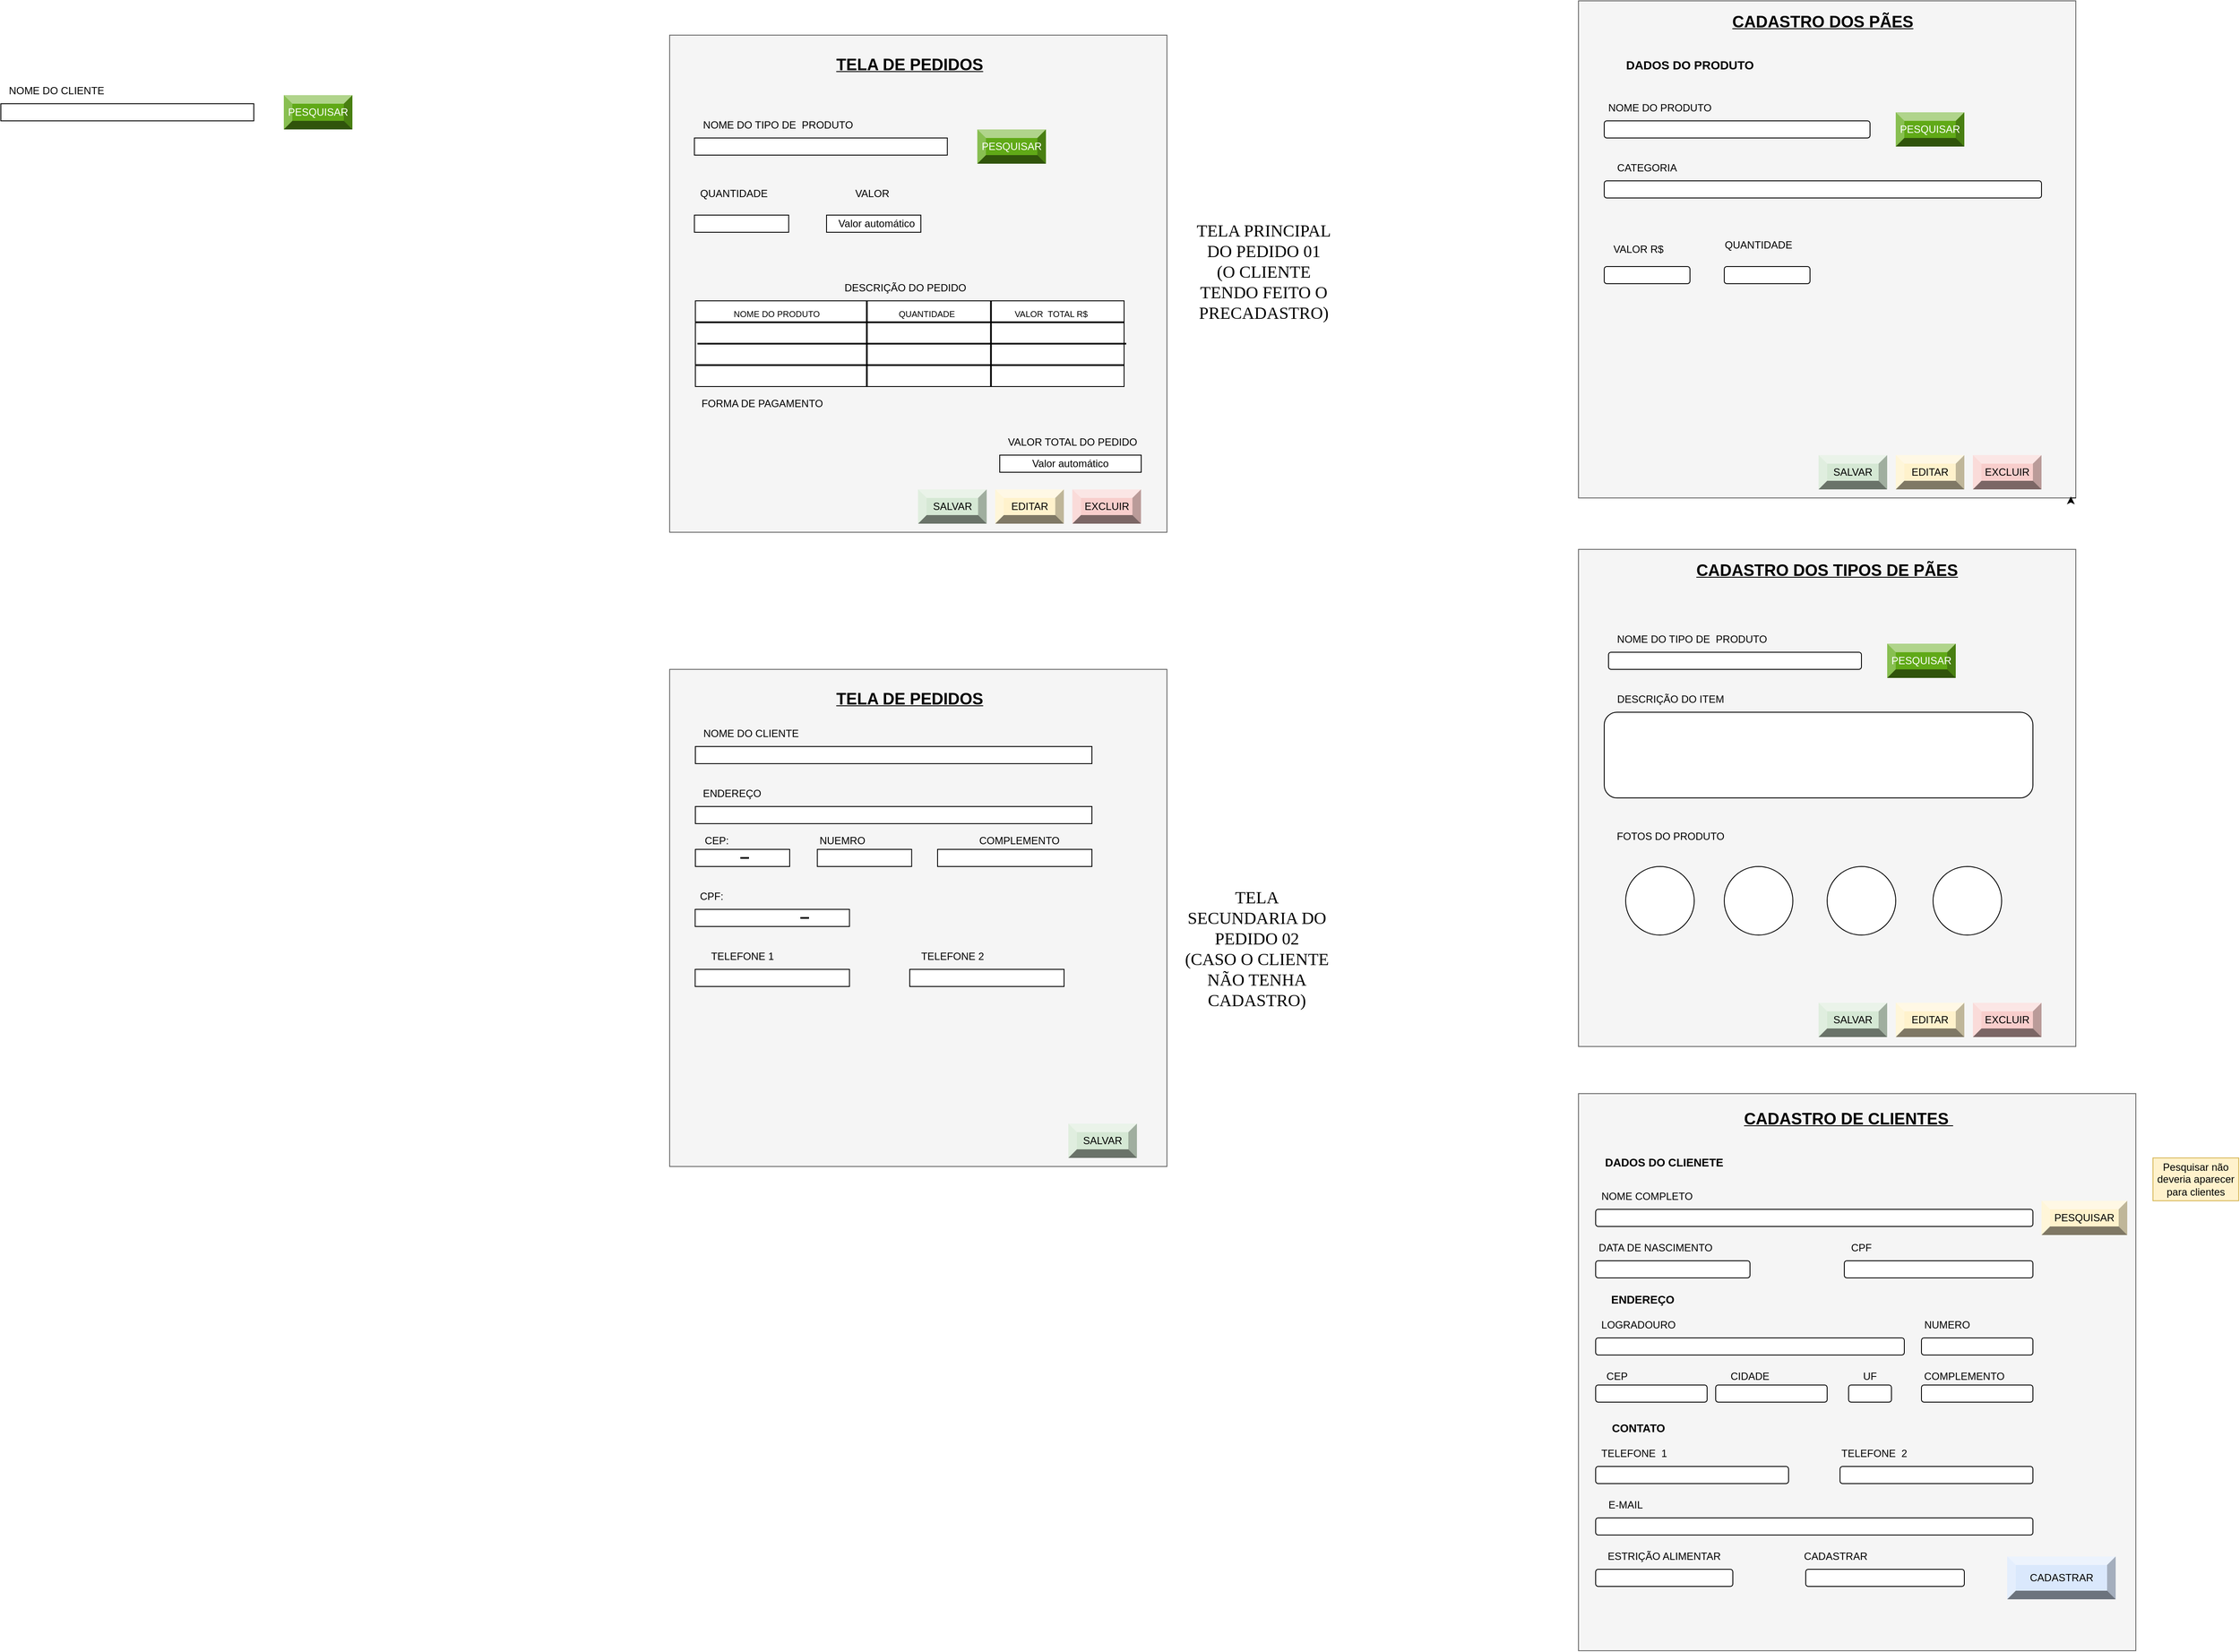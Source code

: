 <mxfile version="21.7.2" type="github">
  <diagram name="Página-1" id="vhzFF3WJnwFL6X2i2Ius">
    <mxGraphModel dx="4274" dy="1138" grid="1" gridSize="10" guides="1" tooltips="1" connect="1" arrows="1" fold="1" page="1" pageScale="1" pageWidth="827" pageHeight="1169" math="0" shadow="0">
      <root>
        <mxCell id="0" />
        <mxCell id="1" parent="0" />
        <mxCell id="oiIjnjoe4jB1COE6UItx-1" value="" style="whiteSpace=wrap;html=1;aspect=fixed;fillColor=#f5f5f5;fontColor=#333333;strokeColor=#666666;" parent="1" vertex="1">
          <mxGeometry width="580" height="580" as="geometry" />
        </mxCell>
        <mxCell id="oiIjnjoe4jB1COE6UItx-2" value="CADASTRO DOS PÃES" style="text;html=1;strokeColor=none;fillColor=none;align=center;verticalAlign=middle;whiteSpace=wrap;rounded=0;fontStyle=5;fontSize=19;" parent="1" vertex="1">
          <mxGeometry x="150" y="10" width="270" height="30" as="geometry" />
        </mxCell>
        <mxCell id="oiIjnjoe4jB1COE6UItx-3" value="DADOS DO PRODUTO" style="text;html=1;strokeColor=none;fillColor=none;align=center;verticalAlign=middle;whiteSpace=wrap;rounded=0;fontStyle=1;fontSize=14;" parent="1" vertex="1">
          <mxGeometry x="50" y="60" width="160" height="30" as="geometry" />
        </mxCell>
        <mxCell id="oiIjnjoe4jB1COE6UItx-4" value="NOME DO PRODUTO" style="text;html=1;strokeColor=none;fillColor=none;align=center;verticalAlign=middle;whiteSpace=wrap;rounded=0;" parent="1" vertex="1">
          <mxGeometry x="30" y="110" width="130" height="30" as="geometry" />
        </mxCell>
        <mxCell id="oiIjnjoe4jB1COE6UItx-5" value="" style="rounded=1;whiteSpace=wrap;html=1;" parent="1" vertex="1">
          <mxGeometry x="30" y="140" width="310" height="20" as="geometry" />
        </mxCell>
        <mxCell id="oiIjnjoe4jB1COE6UItx-10" value="CATEGORIA" style="text;html=1;strokeColor=none;fillColor=none;align=center;verticalAlign=middle;whiteSpace=wrap;rounded=0;" parent="1" vertex="1">
          <mxGeometry x="30" y="180" width="100" height="30" as="geometry" />
        </mxCell>
        <mxCell id="oiIjnjoe4jB1COE6UItx-11" value="" style="rounded=1;whiteSpace=wrap;html=1;" parent="1" vertex="1">
          <mxGeometry x="30" y="210" width="510" height="20" as="geometry" />
        </mxCell>
        <mxCell id="oiIjnjoe4jB1COE6UItx-17" value="EXCLUIR" style="labelPosition=center;verticalLabelPosition=middle;align=center;html=1;shape=mxgraph.basic.shaded_button;dx=10;fillColor=#f8cecc;strokeColor=#b85450;whiteSpace=wrap;" parent="1" vertex="1">
          <mxGeometry x="460" y="530" width="80" height="40" as="geometry" />
        </mxCell>
        <mxCell id="oiIjnjoe4jB1COE6UItx-18" value="VALOR R$" style="text;html=1;strokeColor=none;fillColor=none;align=center;verticalAlign=middle;whiteSpace=wrap;rounded=0;" parent="1" vertex="1">
          <mxGeometry x="35" y="275" width="70" height="30" as="geometry" />
        </mxCell>
        <mxCell id="oiIjnjoe4jB1COE6UItx-19" value="" style="rounded=1;whiteSpace=wrap;html=1;" parent="1" vertex="1">
          <mxGeometry x="30" y="310" width="100" height="20" as="geometry" />
        </mxCell>
        <mxCell id="oiIjnjoe4jB1COE6UItx-20" value="QUANTIDADE" style="text;html=1;strokeColor=none;fillColor=none;align=center;verticalAlign=middle;whiteSpace=wrap;rounded=0;" parent="1" vertex="1">
          <mxGeometry x="180" y="270" width="60" height="30" as="geometry" />
        </mxCell>
        <mxCell id="oiIjnjoe4jB1COE6UItx-21" value="" style="rounded=1;whiteSpace=wrap;html=1;" parent="1" vertex="1">
          <mxGeometry x="170" y="310" width="100" height="20" as="geometry" />
        </mxCell>
        <mxCell id="oiIjnjoe4jB1COE6UItx-22" value="EDITAR" style="labelPosition=center;verticalLabelPosition=middle;align=center;html=1;shape=mxgraph.basic.shaded_button;dx=10;fillColor=#fff2cc;strokeColor=#d6b656;whiteSpace=wrap;" parent="1" vertex="1">
          <mxGeometry x="370" y="530" width="80" height="40" as="geometry" />
        </mxCell>
        <mxCell id="oiIjnjoe4jB1COE6UItx-23" value="SALVAR" style="labelPosition=center;verticalLabelPosition=middle;align=center;html=1;shape=mxgraph.basic.shaded_button;dx=10;fillColor=#d5e8d4;strokeColor=#82b366;whiteSpace=wrap;" parent="1" vertex="1">
          <mxGeometry x="280" y="530" width="80" height="40" as="geometry" />
        </mxCell>
        <mxCell id="oiIjnjoe4jB1COE6UItx-24" style="edgeStyle=orthogonalEdgeStyle;rounded=0;orthogonalLoop=1;jettySize=auto;html=1;exitX=1;exitY=1;exitDx=0;exitDy=0;entryX=0.99;entryY=0.997;entryDx=0;entryDy=0;entryPerimeter=0;" parent="1" source="oiIjnjoe4jB1COE6UItx-1" target="oiIjnjoe4jB1COE6UItx-1" edge="1">
          <mxGeometry relative="1" as="geometry" />
        </mxCell>
        <mxCell id="U2kCYm-Y_Qdvc8giH2do-2" value="PESQUISAR" style="labelPosition=center;verticalLabelPosition=middle;align=center;html=1;shape=mxgraph.basic.shaded_button;dx=10;fillColor=#60a917;strokeColor=#2D7600;whiteSpace=wrap;fontColor=#ffffff;" parent="1" vertex="1">
          <mxGeometry x="370" y="130" width="80" height="40" as="geometry" />
        </mxCell>
        <mxCell id="U2kCYm-Y_Qdvc8giH2do-3" value="" style="whiteSpace=wrap;html=1;aspect=fixed;fillColor=#f5f5f5;fontColor=#333333;strokeColor=#666666;" parent="1" vertex="1">
          <mxGeometry y="640" width="580" height="580" as="geometry" />
        </mxCell>
        <mxCell id="U2kCYm-Y_Qdvc8giH2do-4" value="CADASTRO DOS TIPOS DE PÃES" style="text;html=1;strokeColor=none;fillColor=none;align=center;verticalAlign=middle;whiteSpace=wrap;rounded=0;fontStyle=5;fontSize=19;" parent="1" vertex="1">
          <mxGeometry x="130" y="650" width="320" height="30" as="geometry" />
        </mxCell>
        <mxCell id="U2kCYm-Y_Qdvc8giH2do-5" value="NOME DO TIPO DE&amp;nbsp; PRODUTO" style="text;html=1;strokeColor=none;fillColor=none;align=center;verticalAlign=middle;whiteSpace=wrap;rounded=0;" parent="1" vertex="1">
          <mxGeometry x="35" y="730" width="195" height="30" as="geometry" />
        </mxCell>
        <mxCell id="U2kCYm-Y_Qdvc8giH2do-6" value="" style="rounded=1;whiteSpace=wrap;html=1;" parent="1" vertex="1">
          <mxGeometry x="35" y="760" width="295" height="20" as="geometry" />
        </mxCell>
        <mxCell id="U2kCYm-Y_Qdvc8giH2do-7" value="DESCRIÇÃO DO ITEM" style="text;html=1;strokeColor=none;fillColor=none;align=center;verticalAlign=middle;whiteSpace=wrap;rounded=0;" parent="1" vertex="1">
          <mxGeometry x="35" y="800" width="145" height="30" as="geometry" />
        </mxCell>
        <mxCell id="U2kCYm-Y_Qdvc8giH2do-8" value="" style="rounded=1;whiteSpace=wrap;html=1;" parent="1" vertex="1">
          <mxGeometry x="30" y="830" width="500" height="100" as="geometry" />
        </mxCell>
        <mxCell id="U2kCYm-Y_Qdvc8giH2do-9" value="FOTOS DO PRODUTO" style="text;html=1;strokeColor=none;fillColor=none;align=center;verticalAlign=middle;whiteSpace=wrap;rounded=0;" parent="1" vertex="1">
          <mxGeometry x="35" y="960" width="145" height="30" as="geometry" />
        </mxCell>
        <mxCell id="U2kCYm-Y_Qdvc8giH2do-10" value="" style="ellipse;whiteSpace=wrap;html=1;aspect=fixed;" parent="1" vertex="1">
          <mxGeometry x="55" y="1010" width="80" height="80" as="geometry" />
        </mxCell>
        <mxCell id="U2kCYm-Y_Qdvc8giH2do-11" value="" style="ellipse;whiteSpace=wrap;html=1;aspect=fixed;" parent="1" vertex="1">
          <mxGeometry x="170" y="1010" width="80" height="80" as="geometry" />
        </mxCell>
        <mxCell id="U2kCYm-Y_Qdvc8giH2do-12" value="" style="ellipse;whiteSpace=wrap;html=1;aspect=fixed;" parent="1" vertex="1">
          <mxGeometry x="290" y="1010" width="80" height="80" as="geometry" />
        </mxCell>
        <mxCell id="U2kCYm-Y_Qdvc8giH2do-13" value="" style="ellipse;whiteSpace=wrap;html=1;aspect=fixed;" parent="1" vertex="1">
          <mxGeometry x="413.5" y="1010" width="80" height="80" as="geometry" />
        </mxCell>
        <mxCell id="U2kCYm-Y_Qdvc8giH2do-14" value="SALVAR" style="labelPosition=center;verticalLabelPosition=middle;align=center;html=1;shape=mxgraph.basic.shaded_button;dx=10;fillColor=#d5e8d4;strokeColor=#82b366;whiteSpace=wrap;" parent="1" vertex="1">
          <mxGeometry x="280" y="1169" width="80" height="40" as="geometry" />
        </mxCell>
        <mxCell id="U2kCYm-Y_Qdvc8giH2do-15" value="EDITAR" style="labelPosition=center;verticalLabelPosition=middle;align=center;html=1;shape=mxgraph.basic.shaded_button;dx=10;fillColor=#fff2cc;strokeColor=#d6b656;whiteSpace=wrap;" parent="1" vertex="1">
          <mxGeometry x="370" y="1169" width="80" height="40" as="geometry" />
        </mxCell>
        <mxCell id="U2kCYm-Y_Qdvc8giH2do-16" value="EXCLUIR" style="labelPosition=center;verticalLabelPosition=middle;align=center;html=1;shape=mxgraph.basic.shaded_button;dx=10;fillColor=#f8cecc;strokeColor=#b85450;whiteSpace=wrap;" parent="1" vertex="1">
          <mxGeometry x="460" y="1169" width="80" height="40" as="geometry" />
        </mxCell>
        <mxCell id="BkJWETm3DvNP4LqYi8ri-1" value="PESQUISAR" style="labelPosition=center;verticalLabelPosition=middle;align=center;html=1;shape=mxgraph.basic.shaded_button;dx=10;fillColor=#60a917;strokeColor=#2D7600;whiteSpace=wrap;fontColor=#ffffff;" parent="1" vertex="1">
          <mxGeometry x="360" y="750" width="80" height="40" as="geometry" />
        </mxCell>
        <mxCell id="9osInXyy-S7T4AAbR_Op-1" value="" style="whiteSpace=wrap;html=1;aspect=fixed;fillColor=#f5f5f5;strokeColor=#666666;fontColor=#333333;" parent="1" vertex="1">
          <mxGeometry y="1275" width="650" height="650" as="geometry" />
        </mxCell>
        <mxCell id="9osInXyy-S7T4AAbR_Op-2" value="CADASTRO DE CLIENTES&amp;nbsp;" style="text;html=1;strokeColor=none;fillColor=none;align=center;verticalAlign=middle;whiteSpace=wrap;rounded=0;fontStyle=5;fontSize=19;" parent="1" vertex="1">
          <mxGeometry x="180" y="1290" width="270" height="30" as="geometry" />
        </mxCell>
        <mxCell id="9osInXyy-S7T4AAbR_Op-3" value="DADOS DO CLIENETE" style="text;html=1;strokeColor=none;fillColor=none;align=center;verticalAlign=middle;whiteSpace=wrap;rounded=0;fontSize=13;fontStyle=1" parent="1" vertex="1">
          <mxGeometry x="30" y="1340" width="140" height="30" as="geometry" />
        </mxCell>
        <mxCell id="9osInXyy-S7T4AAbR_Op-4" value="NOME COMPLETO" style="text;html=1;strokeColor=none;fillColor=none;align=center;verticalAlign=middle;whiteSpace=wrap;rounded=0;" parent="1" vertex="1">
          <mxGeometry x="10" y="1380" width="140" height="30" as="geometry" />
        </mxCell>
        <mxCell id="9osInXyy-S7T4AAbR_Op-5" value="" style="rounded=1;whiteSpace=wrap;html=1;" parent="1" vertex="1">
          <mxGeometry x="20" y="1410" width="510" height="20" as="geometry" />
        </mxCell>
        <mxCell id="9osInXyy-S7T4AAbR_Op-6" value="DATA DE NASCIMENTO" style="text;html=1;strokeColor=none;fillColor=none;align=center;verticalAlign=middle;whiteSpace=wrap;rounded=0;" parent="1" vertex="1">
          <mxGeometry x="20" y="1440" width="140" height="30" as="geometry" />
        </mxCell>
        <mxCell id="9osInXyy-S7T4AAbR_Op-7" value="" style="rounded=1;whiteSpace=wrap;html=1;" parent="1" vertex="1">
          <mxGeometry x="20" y="1470" width="180" height="20" as="geometry" />
        </mxCell>
        <mxCell id="9osInXyy-S7T4AAbR_Op-8" value="CPF" style="text;html=1;strokeColor=none;fillColor=none;align=center;verticalAlign=middle;whiteSpace=wrap;rounded=0;" parent="1" vertex="1">
          <mxGeometry x="300" y="1440" width="60" height="30" as="geometry" />
        </mxCell>
        <mxCell id="9osInXyy-S7T4AAbR_Op-9" value="" style="rounded=1;whiteSpace=wrap;html=1;" parent="1" vertex="1">
          <mxGeometry x="310" y="1470" width="220" height="20" as="geometry" />
        </mxCell>
        <mxCell id="9osInXyy-S7T4AAbR_Op-10" value="ENDEREÇO" style="text;html=1;strokeColor=none;fillColor=none;align=center;verticalAlign=middle;whiteSpace=wrap;rounded=0;fontSize=13;fontStyle=1" parent="1" vertex="1">
          <mxGeometry x="20" y="1500" width="110" height="30" as="geometry" />
        </mxCell>
        <mxCell id="9osInXyy-S7T4AAbR_Op-11" value="LOGRADOURO" style="text;html=1;strokeColor=none;fillColor=none;align=center;verticalAlign=middle;whiteSpace=wrap;rounded=0;" parent="1" vertex="1">
          <mxGeometry x="40" y="1530" width="60" height="30" as="geometry" />
        </mxCell>
        <mxCell id="9osInXyy-S7T4AAbR_Op-12" value="" style="rounded=1;whiteSpace=wrap;html=1;" parent="1" vertex="1">
          <mxGeometry x="20" y="1560" width="360" height="20" as="geometry" />
        </mxCell>
        <mxCell id="9osInXyy-S7T4AAbR_Op-13" value="NUMERO" style="text;html=1;strokeColor=none;fillColor=none;align=center;verticalAlign=middle;whiteSpace=wrap;rounded=0;" parent="1" vertex="1">
          <mxGeometry x="400" y="1530" width="60" height="30" as="geometry" />
        </mxCell>
        <mxCell id="9osInXyy-S7T4AAbR_Op-14" value="" style="rounded=1;whiteSpace=wrap;html=1;" parent="1" vertex="1">
          <mxGeometry x="400" y="1560" width="130" height="20" as="geometry" />
        </mxCell>
        <mxCell id="9osInXyy-S7T4AAbR_Op-15" value="CEP" style="text;html=1;strokeColor=none;fillColor=none;align=center;verticalAlign=middle;whiteSpace=wrap;rounded=0;" parent="1" vertex="1">
          <mxGeometry x="15" y="1590" width="60" height="30" as="geometry" />
        </mxCell>
        <mxCell id="9osInXyy-S7T4AAbR_Op-16" value="" style="rounded=1;whiteSpace=wrap;html=1;" parent="1" vertex="1">
          <mxGeometry x="20" y="1615" width="130" height="20" as="geometry" />
        </mxCell>
        <mxCell id="9osInXyy-S7T4AAbR_Op-17" value="CIDADE" style="text;html=1;strokeColor=none;fillColor=none;align=center;verticalAlign=middle;whiteSpace=wrap;rounded=0;" parent="1" vertex="1">
          <mxGeometry x="170" y="1590" width="60" height="30" as="geometry" />
        </mxCell>
        <mxCell id="9osInXyy-S7T4AAbR_Op-18" value="" style="rounded=1;whiteSpace=wrap;html=1;" parent="1" vertex="1">
          <mxGeometry x="160" y="1615" width="130" height="20" as="geometry" />
        </mxCell>
        <mxCell id="9osInXyy-S7T4AAbR_Op-19" value="UF" style="text;html=1;strokeColor=none;fillColor=none;align=center;verticalAlign=middle;whiteSpace=wrap;rounded=0;" parent="1" vertex="1">
          <mxGeometry x="310" y="1590" width="60" height="30" as="geometry" />
        </mxCell>
        <mxCell id="9osInXyy-S7T4AAbR_Op-20" value="" style="rounded=1;whiteSpace=wrap;html=1;" parent="1" vertex="1">
          <mxGeometry x="315" y="1615" width="50" height="20" as="geometry" />
        </mxCell>
        <mxCell id="9osInXyy-S7T4AAbR_Op-21" value="COMPLEMENTO" style="text;html=1;strokeColor=none;fillColor=none;align=center;verticalAlign=middle;whiteSpace=wrap;rounded=0;" parent="1" vertex="1">
          <mxGeometry x="420" y="1590" width="60" height="30" as="geometry" />
        </mxCell>
        <mxCell id="9osInXyy-S7T4AAbR_Op-22" value="" style="rounded=1;whiteSpace=wrap;html=1;" parent="1" vertex="1">
          <mxGeometry x="400" y="1615" width="130" height="20" as="geometry" />
        </mxCell>
        <mxCell id="9osInXyy-S7T4AAbR_Op-23" value="CONTATO" style="text;html=1;strokeColor=none;fillColor=none;align=center;verticalAlign=middle;whiteSpace=wrap;rounded=0;fontSize=13;fontStyle=1" parent="1" vertex="1">
          <mxGeometry x="15" y="1650" width="110" height="30" as="geometry" />
        </mxCell>
        <mxCell id="9osInXyy-S7T4AAbR_Op-24" value="TELEFONE&amp;nbsp; 1" style="text;html=1;strokeColor=none;fillColor=none;align=center;verticalAlign=middle;whiteSpace=wrap;rounded=0;" parent="1" vertex="1">
          <mxGeometry x="25" y="1680" width="80" height="30" as="geometry" />
        </mxCell>
        <mxCell id="9osInXyy-S7T4AAbR_Op-25" value="" style="rounded=1;whiteSpace=wrap;html=1;" parent="1" vertex="1">
          <mxGeometry x="20" y="1710" width="225" height="20" as="geometry" />
        </mxCell>
        <mxCell id="9osInXyy-S7T4AAbR_Op-26" value="E-MAIL" style="text;html=1;strokeColor=none;fillColor=none;align=center;verticalAlign=middle;whiteSpace=wrap;rounded=0;" parent="1" vertex="1">
          <mxGeometry x="25" y="1740" width="60" height="30" as="geometry" />
        </mxCell>
        <mxCell id="9osInXyy-S7T4AAbR_Op-27" value="" style="rounded=1;whiteSpace=wrap;html=1;" parent="1" vertex="1">
          <mxGeometry x="20" y="1770" width="510" height="20" as="geometry" />
        </mxCell>
        <mxCell id="9osInXyy-S7T4AAbR_Op-28" value="TELEFONE&amp;nbsp; 2" style="text;html=1;strokeColor=none;fillColor=none;align=center;verticalAlign=middle;whiteSpace=wrap;rounded=0;" parent="1" vertex="1">
          <mxGeometry x="305" y="1680" width="80" height="30" as="geometry" />
        </mxCell>
        <mxCell id="9osInXyy-S7T4AAbR_Op-29" value="" style="rounded=1;whiteSpace=wrap;html=1;" parent="1" vertex="1">
          <mxGeometry x="305" y="1710" width="225" height="20" as="geometry" />
        </mxCell>
        <mxCell id="9osInXyy-S7T4AAbR_Op-30" value="ESTRIÇÃO ALIMENTAR" style="text;html=1;strokeColor=none;fillColor=none;align=center;verticalAlign=middle;whiteSpace=wrap;rounded=0;" parent="1" vertex="1">
          <mxGeometry x="25" y="1800" width="150" height="30" as="geometry" />
        </mxCell>
        <mxCell id="9osInXyy-S7T4AAbR_Op-31" value="" style="rounded=1;whiteSpace=wrap;html=1;" parent="1" vertex="1">
          <mxGeometry x="20" y="1830" width="160" height="20" as="geometry" />
        </mxCell>
        <mxCell id="9osInXyy-S7T4AAbR_Op-32" value="CADASTRAR" style="text;html=1;strokeColor=none;fillColor=none;align=center;verticalAlign=middle;whiteSpace=wrap;rounded=0;" parent="1" vertex="1">
          <mxGeometry x="270" y="1800" width="60" height="30" as="geometry" />
        </mxCell>
        <mxCell id="9osInXyy-S7T4AAbR_Op-33" value="" style="rounded=1;whiteSpace=wrap;html=1;" parent="1" vertex="1">
          <mxGeometry x="265" y="1830" width="185" height="20" as="geometry" />
        </mxCell>
        <mxCell id="9osInXyy-S7T4AAbR_Op-34" value="CADASTRAR" style="labelPosition=center;verticalLabelPosition=middle;align=center;html=1;shape=mxgraph.basic.shaded_button;dx=10;fillColor=#dae8fc;strokeColor=#6c8ebf;whiteSpace=wrap;" parent="1" vertex="1">
          <mxGeometry x="500" y="1815" width="126.5" height="50" as="geometry" />
        </mxCell>
        <mxCell id="9osInXyy-S7T4AAbR_Op-36" value="PESQUISAR" style="labelPosition=center;verticalLabelPosition=middle;align=center;html=1;shape=mxgraph.basic.shaded_button;dx=10;fillColor=#fff2cc;strokeColor=#d6b656;whiteSpace=wrap;" parent="1" vertex="1">
          <mxGeometry x="540" y="1400" width="100" height="40" as="geometry" />
        </mxCell>
        <mxCell id="WNgFyIvflknhDnUbR5kc-2" value="Pesquisar não deveria aparecer para clientes" style="text;html=1;strokeColor=#d6b656;fillColor=#fff2cc;align=center;verticalAlign=middle;whiteSpace=wrap;rounded=0;" parent="1" vertex="1">
          <mxGeometry x="670" y="1350" width="100" height="50" as="geometry" />
        </mxCell>
        <mxCell id="DBrMHQybnCMM6ZI2NZ-J-30" value="" style="whiteSpace=wrap;html=1;aspect=fixed;fillColor=#f5f5f5;fontColor=#333333;strokeColor=#666666;rounded=0;" parent="1" vertex="1">
          <mxGeometry x="-1060" y="40" width="580" height="580" as="geometry" />
        </mxCell>
        <mxCell id="DBrMHQybnCMM6ZI2NZ-J-31" value="TELA DE PEDIDOS" style="text;html=1;strokeColor=none;fillColor=none;align=center;verticalAlign=middle;whiteSpace=wrap;rounded=0;fontStyle=5;fontSize=19;" parent="1" vertex="1">
          <mxGeometry x="-940" y="60" width="320" height="30" as="geometry" />
        </mxCell>
        <mxCell id="DBrMHQybnCMM6ZI2NZ-J-32" value="SALVAR" style="labelPosition=center;verticalLabelPosition=middle;align=center;html=1;shape=mxgraph.basic.shaded_button;dx=10;fillColor=#d5e8d4;strokeColor=#82b366;whiteSpace=wrap;rounded=0;" parent="1" vertex="1">
          <mxGeometry x="-770.25" y="570" width="80" height="40" as="geometry" />
        </mxCell>
        <mxCell id="DBrMHQybnCMM6ZI2NZ-J-33" value="EDITAR" style="labelPosition=center;verticalLabelPosition=middle;align=center;html=1;shape=mxgraph.basic.shaded_button;dx=10;fillColor=#fff2cc;strokeColor=#d6b656;whiteSpace=wrap;rounded=0;" parent="1" vertex="1">
          <mxGeometry x="-680.25" y="570" width="80" height="40" as="geometry" />
        </mxCell>
        <mxCell id="DBrMHQybnCMM6ZI2NZ-J-34" value="EXCLUIR" style="labelPosition=center;verticalLabelPosition=middle;align=center;html=1;shape=mxgraph.basic.shaded_button;dx=10;fillColor=#f8cecc;strokeColor=#b85450;whiteSpace=wrap;rounded=0;" parent="1" vertex="1">
          <mxGeometry x="-590.25" y="570" width="80" height="40" as="geometry" />
        </mxCell>
        <mxCell id="DBrMHQybnCMM6ZI2NZ-J-35" value="NOME DO CLIENTE" style="text;html=1;strokeColor=none;fillColor=none;align=center;verticalAlign=middle;whiteSpace=wrap;rounded=0;" parent="1" vertex="1">
          <mxGeometry x="-1840" y="90" width="130" height="30" as="geometry" />
        </mxCell>
        <mxCell id="DBrMHQybnCMM6ZI2NZ-J-36" value="" style="rounded=0;whiteSpace=wrap;html=1;" parent="1" vertex="1">
          <mxGeometry x="-1840" y="120" width="295" height="20" as="geometry" />
        </mxCell>
        <mxCell id="DBrMHQybnCMM6ZI2NZ-J-37" value="PESQUISAR" style="labelPosition=center;verticalLabelPosition=middle;align=center;html=1;shape=mxgraph.basic.shaded_button;dx=10;fillColor=#60a917;strokeColor=#2D7600;whiteSpace=wrap;fontColor=#ffffff;rounded=0;" parent="1" vertex="1">
          <mxGeometry x="-1510" y="110" width="80" height="40" as="geometry" />
        </mxCell>
        <mxCell id="DBrMHQybnCMM6ZI2NZ-J-38" value="NOME DO TIPO DE&amp;nbsp; PRODUTO" style="text;html=1;strokeColor=none;fillColor=none;align=center;verticalAlign=middle;whiteSpace=wrap;rounded=0;" parent="1" vertex="1">
          <mxGeometry x="-1031.13" y="130" width="195" height="30" as="geometry" />
        </mxCell>
        <mxCell id="DBrMHQybnCMM6ZI2NZ-J-39" value="" style="rounded=0;whiteSpace=wrap;html=1;" parent="1" vertex="1">
          <mxGeometry x="-1031.13" y="160" width="295" height="20" as="geometry" />
        </mxCell>
        <mxCell id="DBrMHQybnCMM6ZI2NZ-J-40" value="PESQUISAR" style="labelPosition=center;verticalLabelPosition=middle;align=center;html=1;shape=mxgraph.basic.shaded_button;dx=10;fillColor=#60a917;strokeColor=#2D7600;whiteSpace=wrap;fontColor=#ffffff;rounded=0;" parent="1" vertex="1">
          <mxGeometry x="-701.13" y="150" width="80" height="40" as="geometry" />
        </mxCell>
        <mxCell id="DBrMHQybnCMM6ZI2NZ-J-41" value="QUANTIDADE" style="text;html=1;strokeColor=none;fillColor=none;align=center;verticalAlign=middle;whiteSpace=wrap;rounded=0;" parent="1" vertex="1">
          <mxGeometry x="-1044.38" y="210" width="118.25" height="30" as="geometry" />
        </mxCell>
        <mxCell id="DBrMHQybnCMM6ZI2NZ-J-42" value="" style="rounded=0;whiteSpace=wrap;html=1;" parent="1" vertex="1">
          <mxGeometry x="-1031.13" y="250" width="110" height="20" as="geometry" />
        </mxCell>
        <mxCell id="DBrMHQybnCMM6ZI2NZ-J-43" value="VALOR&amp;nbsp;" style="text;html=1;strokeColor=none;fillColor=none;align=center;verticalAlign=middle;whiteSpace=wrap;rounded=0;" parent="1" vertex="1">
          <mxGeometry x="-881.13" y="210" width="118.25" height="30" as="geometry" />
        </mxCell>
        <mxCell id="DBrMHQybnCMM6ZI2NZ-J-44" value="" style="rounded=0;whiteSpace=wrap;html=1;" parent="1" vertex="1">
          <mxGeometry x="-877" y="250" width="110" height="20" as="geometry" />
        </mxCell>
        <mxCell id="DBrMHQybnCMM6ZI2NZ-J-45" value="" style="rounded=0;whiteSpace=wrap;html=1;" parent="1" vertex="1">
          <mxGeometry x="-1030" y="350" width="500" height="100" as="geometry" />
        </mxCell>
        <mxCell id="DBrMHQybnCMM6ZI2NZ-J-46" value="FORMA DE PAGAMENTO" style="text;html=1;strokeColor=none;fillColor=none;align=center;verticalAlign=middle;whiteSpace=wrap;rounded=0;" parent="1" vertex="1">
          <mxGeometry x="-1024.12" y="455" width="144.12" height="30" as="geometry" />
        </mxCell>
        <mxCell id="DBrMHQybnCMM6ZI2NZ-J-47" value="VALOR TOTAL DO PEDIDO" style="text;html=1;strokeColor=none;fillColor=none;align=center;verticalAlign=middle;whiteSpace=wrap;rounded=0;" parent="1" vertex="1">
          <mxGeometry x="-670" y="500" width="160" height="30" as="geometry" />
        </mxCell>
        <mxCell id="DBrMHQybnCMM6ZI2NZ-J-48" value="" style="rounded=0;whiteSpace=wrap;html=1;" parent="1" vertex="1">
          <mxGeometry x="-675" y="530" width="165" height="20" as="geometry" />
        </mxCell>
        <mxCell id="DBrMHQybnCMM6ZI2NZ-J-49" value="DESCRIÇÃO DO PEDIDO" style="text;html=1;strokeColor=none;fillColor=none;align=center;verticalAlign=middle;whiteSpace=wrap;rounded=0;" parent="1" vertex="1">
          <mxGeometry x="-870" y="320" width="170" height="30" as="geometry" />
        </mxCell>
        <mxCell id="DBrMHQybnCMM6ZI2NZ-J-50" value="NOME DO PRODUTO" style="text;html=1;strokeColor=none;fillColor=none;align=center;verticalAlign=middle;whiteSpace=wrap;rounded=0;fontSize=10;" parent="1" vertex="1">
          <mxGeometry x="-990" y="350" width="110" height="30" as="geometry" />
        </mxCell>
        <mxCell id="DBrMHQybnCMM6ZI2NZ-J-51" value="QUANTIDADE" style="text;html=1;strokeColor=none;fillColor=none;align=center;verticalAlign=middle;whiteSpace=wrap;rounded=0;fontSize=10;" parent="1" vertex="1">
          <mxGeometry x="-815" y="350" width="110" height="30" as="geometry" />
        </mxCell>
        <mxCell id="DBrMHQybnCMM6ZI2NZ-J-52" value="VALOR&amp;nbsp; TOTAL R$" style="text;html=1;strokeColor=none;fillColor=none;align=center;verticalAlign=middle;whiteSpace=wrap;rounded=0;fontSize=10;" parent="1" vertex="1">
          <mxGeometry x="-670" y="350" width="110" height="30" as="geometry" />
        </mxCell>
        <mxCell id="DBrMHQybnCMM6ZI2NZ-J-53" value="" style="line;strokeWidth=2;html=1;" parent="1" vertex="1">
          <mxGeometry x="-1030" y="370" width="500" height="10" as="geometry" />
        </mxCell>
        <mxCell id="DBrMHQybnCMM6ZI2NZ-J-54" value="" style="line;strokeWidth=2;html=1;" parent="1" vertex="1">
          <mxGeometry x="-1027.5" y="395" width="500" height="10" as="geometry" />
        </mxCell>
        <mxCell id="DBrMHQybnCMM6ZI2NZ-J-55" value="" style="line;strokeWidth=2;html=1;" parent="1" vertex="1">
          <mxGeometry x="-1030" y="420" width="500" height="10" as="geometry" />
        </mxCell>
        <mxCell id="DBrMHQybnCMM6ZI2NZ-J-56" value="" style="line;strokeWidth=2;direction=south;html=1;" parent="1" vertex="1">
          <mxGeometry x="-835" y="350" width="10" height="100" as="geometry" />
        </mxCell>
        <mxCell id="DBrMHQybnCMM6ZI2NZ-J-57" value="" style="line;strokeWidth=2;direction=south;html=1;" parent="1" vertex="1">
          <mxGeometry x="-690.25" y="350" width="10" height="100" as="geometry" />
        </mxCell>
        <mxCell id="DBrMHQybnCMM6ZI2NZ-J-58" value="TELA PRINCIPAL DO PEDIDO 01&lt;br style=&quot;border-color: var(--border-color);&quot;&gt;(O CLIENTE TENDO FEITO O PRECADASTRO)" style="text;html=1;strokeColor=none;fillColor=none;align=center;verticalAlign=middle;whiteSpace=wrap;rounded=0;fontSize=20;fontFamily=Times New Roman;" parent="1" vertex="1">
          <mxGeometry x="-452.5" y="300" width="170" height="30" as="geometry" />
        </mxCell>
        <mxCell id="DBrMHQybnCMM6ZI2NZ-J-59" value="" style="whiteSpace=wrap;html=1;aspect=fixed;fillColor=#f5f5f5;fontColor=#333333;strokeColor=#666666;rounded=0;" parent="1" vertex="1">
          <mxGeometry x="-1060" y="780" width="580" height="580" as="geometry" />
        </mxCell>
        <mxCell id="DBrMHQybnCMM6ZI2NZ-J-60" value="TELA DE PEDIDOS" style="text;html=1;strokeColor=none;fillColor=none;align=center;verticalAlign=middle;whiteSpace=wrap;rounded=0;fontStyle=5;fontSize=19;" parent="1" vertex="1">
          <mxGeometry x="-940" y="800" width="320" height="30" as="geometry" />
        </mxCell>
        <mxCell id="DBrMHQybnCMM6ZI2NZ-J-61" value="SALVAR" style="labelPosition=center;verticalLabelPosition=middle;align=center;html=1;shape=mxgraph.basic.shaded_button;dx=10;fillColor=#d5e8d4;strokeColor=#82b366;whiteSpace=wrap;rounded=0;" parent="1" vertex="1">
          <mxGeometry x="-595" y="1310" width="80" height="40" as="geometry" />
        </mxCell>
        <mxCell id="DBrMHQybnCMM6ZI2NZ-J-62" value="NOME DO CLIENTE" style="text;html=1;strokeColor=none;fillColor=none;align=center;verticalAlign=middle;whiteSpace=wrap;rounded=0;" parent="1" vertex="1">
          <mxGeometry x="-1030" y="840" width="130" height="30" as="geometry" />
        </mxCell>
        <mxCell id="DBrMHQybnCMM6ZI2NZ-J-63" value="" style="rounded=0;whiteSpace=wrap;html=1;" parent="1" vertex="1">
          <mxGeometry x="-1030" y="870" width="462.5" height="20" as="geometry" />
        </mxCell>
        <mxCell id="DBrMHQybnCMM6ZI2NZ-J-64" value="ENDEREÇO&amp;nbsp;" style="text;html=1;strokeColor=none;fillColor=none;align=center;verticalAlign=middle;whiteSpace=wrap;rounded=0;" parent="1" vertex="1">
          <mxGeometry x="-1027.5" y="910" width="82.5" height="30" as="geometry" />
        </mxCell>
        <mxCell id="DBrMHQybnCMM6ZI2NZ-J-65" value="" style="rounded=0;whiteSpace=wrap;html=1;" parent="1" vertex="1">
          <mxGeometry x="-1030" y="940" width="462.5" height="20" as="geometry" />
        </mxCell>
        <mxCell id="DBrMHQybnCMM6ZI2NZ-J-66" value="CEP:" style="text;html=1;strokeColor=none;fillColor=none;align=center;verticalAlign=middle;whiteSpace=wrap;rounded=0;" parent="1" vertex="1">
          <mxGeometry x="-1024.12" y="965" width="37.5" height="30" as="geometry" />
        </mxCell>
        <mxCell id="DBrMHQybnCMM6ZI2NZ-J-67" value="" style="rounded=0;whiteSpace=wrap;html=1;" parent="1" vertex="1">
          <mxGeometry x="-1030" y="990" width="110" height="20" as="geometry" />
        </mxCell>
        <mxCell id="DBrMHQybnCMM6ZI2NZ-J-68" value="NUEMRO" style="text;html=1;strokeColor=none;fillColor=none;align=center;verticalAlign=middle;whiteSpace=wrap;rounded=0;" parent="1" vertex="1">
          <mxGeometry x="-887.5" y="965" width="56.63" height="30" as="geometry" />
        </mxCell>
        <mxCell id="DBrMHQybnCMM6ZI2NZ-J-69" value="" style="rounded=0;whiteSpace=wrap;html=1;" parent="1" vertex="1">
          <mxGeometry x="-887.75" y="990" width="110" height="20" as="geometry" />
        </mxCell>
        <mxCell id="DBrMHQybnCMM6ZI2NZ-J-70" value="" style="line;strokeWidth=2;html=1;" parent="1" vertex="1">
          <mxGeometry x="-977.5" y="995" width="10" height="10" as="geometry" />
        </mxCell>
        <mxCell id="DBrMHQybnCMM6ZI2NZ-J-71" value="COMPLEMENTO" style="text;html=1;strokeColor=none;fillColor=none;align=center;verticalAlign=middle;whiteSpace=wrap;rounded=0;" parent="1" vertex="1">
          <mxGeometry x="-702.5" y="965" width="100" height="30" as="geometry" />
        </mxCell>
        <mxCell id="DBrMHQybnCMM6ZI2NZ-J-72" value="" style="rounded=0;whiteSpace=wrap;html=1;" parent="1" vertex="1">
          <mxGeometry x="-747.5" y="990" width="180" height="20" as="geometry" />
        </mxCell>
        <mxCell id="DBrMHQybnCMM6ZI2NZ-J-73" value="CPF:" style="text;html=1;strokeColor=none;fillColor=none;align=center;verticalAlign=middle;whiteSpace=wrap;rounded=0;" parent="1" vertex="1">
          <mxGeometry x="-1030.25" y="1030" width="37.5" height="30" as="geometry" />
        </mxCell>
        <mxCell id="DBrMHQybnCMM6ZI2NZ-J-74" value="" style="rounded=0;whiteSpace=wrap;html=1;" parent="1" vertex="1">
          <mxGeometry x="-1030.25" y="1060" width="180" height="20" as="geometry" />
        </mxCell>
        <mxCell id="DBrMHQybnCMM6ZI2NZ-J-75" value="" style="line;strokeWidth=2;html=1;" parent="1" vertex="1">
          <mxGeometry x="-907.5" y="1065" width="10" height="10" as="geometry" />
        </mxCell>
        <mxCell id="DBrMHQybnCMM6ZI2NZ-J-76" value="TELEFONE 1" style="text;html=1;strokeColor=none;fillColor=none;align=center;verticalAlign=middle;whiteSpace=wrap;rounded=0;" parent="1" vertex="1">
          <mxGeometry x="-1025" y="1100" width="100" height="30" as="geometry" />
        </mxCell>
        <mxCell id="DBrMHQybnCMM6ZI2NZ-J-77" value="" style="rounded=0;whiteSpace=wrap;html=1;" parent="1" vertex="1">
          <mxGeometry x="-1030.25" y="1130" width="180" height="20" as="geometry" />
        </mxCell>
        <mxCell id="DBrMHQybnCMM6ZI2NZ-J-78" value="TELEFONE 2" style="text;html=1;strokeColor=none;fillColor=none;align=center;verticalAlign=middle;whiteSpace=wrap;rounded=0;" parent="1" vertex="1">
          <mxGeometry x="-780" y="1100" width="100" height="30" as="geometry" />
        </mxCell>
        <mxCell id="DBrMHQybnCMM6ZI2NZ-J-79" value="" style="rounded=0;whiteSpace=wrap;html=1;" parent="1" vertex="1">
          <mxGeometry x="-780" y="1130" width="180" height="20" as="geometry" />
        </mxCell>
        <mxCell id="DBrMHQybnCMM6ZI2NZ-J-80" value="TELA SECUNDARIA DO PEDIDO 02&lt;br style=&quot;border-color: var(--border-color);&quot;&gt;(CASO O CLIENTE NÃO TENHA CADASTRO)" style="text;html=1;strokeColor=none;fillColor=none;align=center;verticalAlign=middle;whiteSpace=wrap;rounded=0;fontSize=20;fontFamily=Times New Roman;" parent="1" vertex="1">
          <mxGeometry x="-460" y="1090" width="170" height="30" as="geometry" />
        </mxCell>
        <mxCell id="DBrMHQybnCMM6ZI2NZ-J-81" value="Valor automático" style="text;html=1;strokeColor=none;fillColor=none;align=center;verticalAlign=middle;whiteSpace=wrap;rounded=0;" parent="1" vertex="1">
          <mxGeometry x="-881.13" y="245" width="125" height="30" as="geometry" />
        </mxCell>
        <mxCell id="TViLu-vRxdkfMfK73igH-1" value="Valor automático" style="text;html=1;strokeColor=none;fillColor=none;align=center;verticalAlign=middle;whiteSpace=wrap;rounded=0;" vertex="1" parent="1">
          <mxGeometry x="-655" y="525" width="125" height="30" as="geometry" />
        </mxCell>
      </root>
    </mxGraphModel>
  </diagram>
</mxfile>
